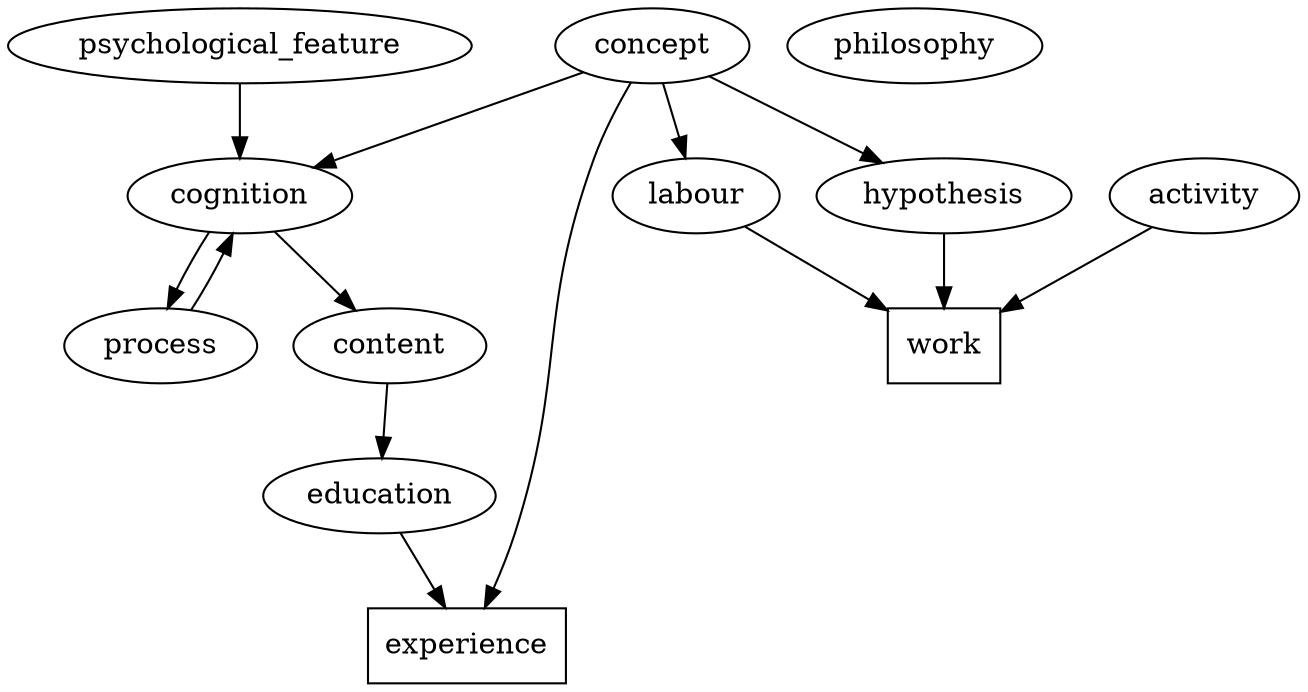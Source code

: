 digraph G {
"education" -> "experience"
"experience" [shape=rectangle]
"concept" -> "experience"
"experience" [shape=rectangle]
"content" -> "education"
"cognition" -> "content"
"psychological_feature" -> "cognition"
"process" -> "cognition"
"concept" -> "cognition"
"cognition" -> "process"
"activity" -> "work"
"work" [shape=rectangle]
"hypothesis" -> "work"
"work" [shape=rectangle]
"labour" -> "work"
"work" [shape=rectangle]
"concept" -> "hypothesis"
"concept" -> "labour"
"concept"
"content"
"cognition"
"psychological_feature"
"process"
"philosophy"
"work"
"work" [shape=rectangle]
"activity"
"hypothesis"
"labour"
"education"
"content"
"cognition"
"psychological_feature"
"process"
"philosophy"
"work"
"work" [shape=rectangle]
"activity"
"hypothesis"
"labour"
"experience"
"experience" [shape=rectangle]
"concept"
"cognition"
"psychological_feature"
"process"
"philosophy"
"work"
"work" [shape=rectangle]
"activity"
"hypothesis"
"labour"
"experience"
"experience" [shape=rectangle]
"education"
"concept"
"psychological_feature"
"process"
"philosophy"
"work"
"work" [shape=rectangle]
"activity"
"hypothesis"
"labour"
"experience"
"experience" [shape=rectangle]
"education"
"concept"
"content"
"process"
"philosophy"
"work"
"work" [shape=rectangle]
"activity"
"hypothesis"
"labour"
"experience"
"experience" [shape=rectangle]
"education"
"concept"
"content"
"psychological_feature"
"philosophy"
"work"
"work" [shape=rectangle]
"activity"
"hypothesis"
"labour"
"experience"
"experience" [shape=rectangle]
"education"
"content"
"psychological_feature"
"process"
"philosophy"
"work"
"work" [shape=rectangle]
"activity"
"hypothesis"
"labour"
"experience"
"experience" [shape=rectangle]
"education"
"concept"
"content"
"psychological_feature"
"philosophy"
"work"
"work" [shape=rectangle]
"activity"
"hypothesis"
"labour"
"experience"
"experience" [shape=rectangle]
"education"
"concept"
"content"
"cognition"
"psychological_feature"
"process"
"philosophy"
"hypothesis"
"labour"
"experience"
"experience" [shape=rectangle]
"education"
"concept"
"content"
"cognition"
"psychological_feature"
"process"
"philosophy"
"activity"
"labour"
"experience"
"experience" [shape=rectangle]
"education"
"concept"
"content"
"cognition"
"psychological_feature"
"process"
"philosophy"
"activity"
"hypothesis"
"experience"
"experience" [shape=rectangle]
"education"
"content"
"cognition"
"psychological_feature"
"process"
"philosophy"
"work"
"work" [shape=rectangle]
"activity"
"labour"
"experience"
"experience" [shape=rectangle]
"education"
"content"
"cognition"
"psychological_feature"
"process"
"philosophy"
"work"
"work" [shape=rectangle]
"activity"
"hypothesis"
}

